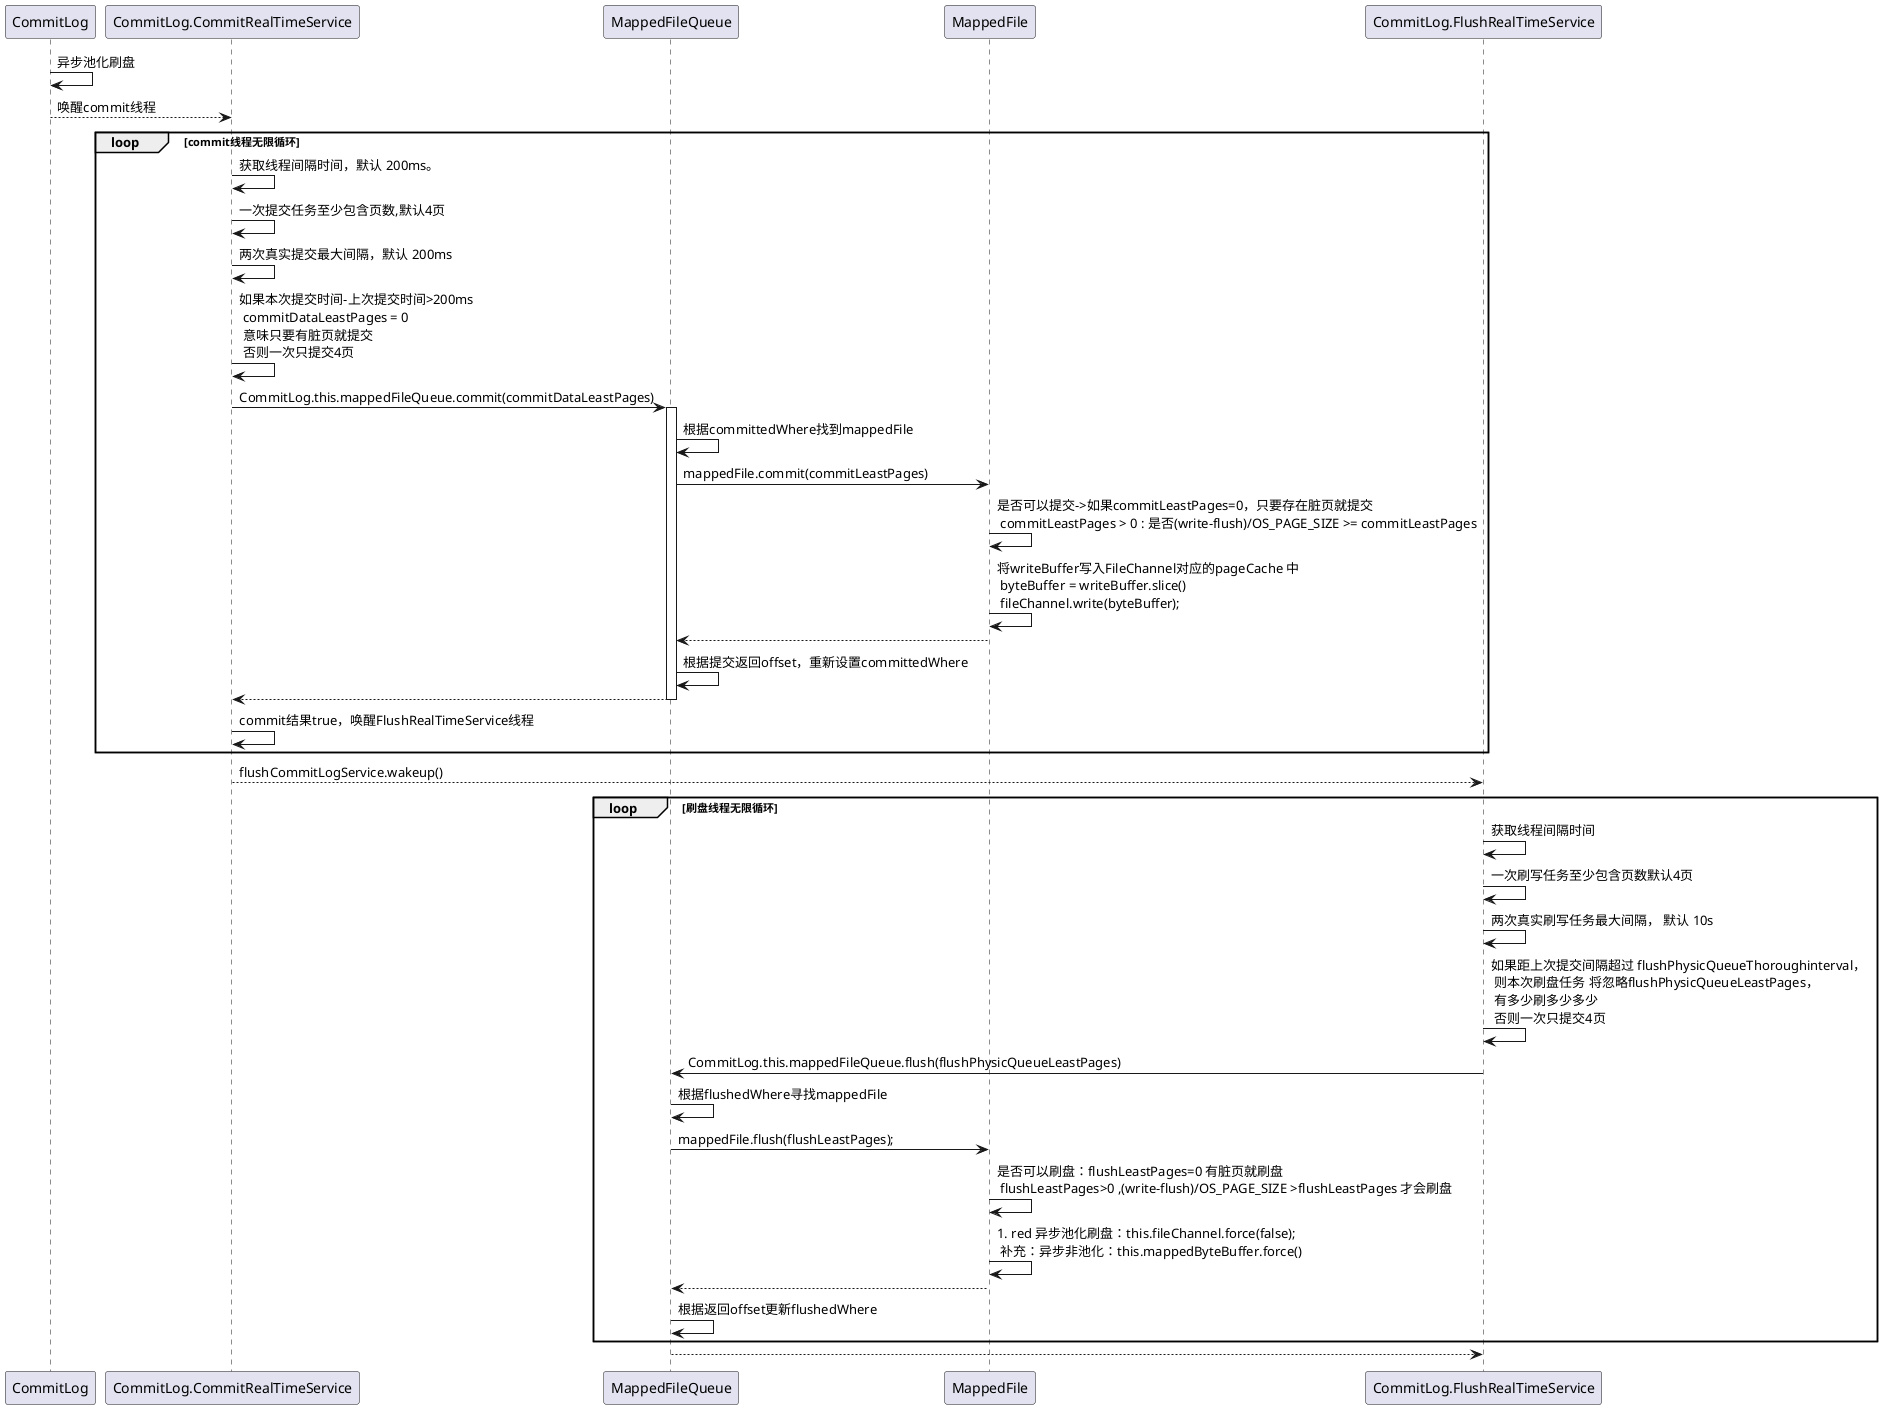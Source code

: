 @startuml
CommitLog -> CommitLog:异步池化刷盘
CommitLog --> CommitLog.CommitRealTimeService : 唤醒commit线程
loop commit线程无限循环
CommitLog.CommitRealTimeService -> CommitLog.CommitRealTimeService:获取线程间隔时间，默认 200ms。
CommitLog.CommitRealTimeService -> CommitLog.CommitRealTimeService:一次提交任务至少包含页数,默认4页
CommitLog.CommitRealTimeService -> CommitLog.CommitRealTimeService:两次真实提交最大间隔，默认 200ms
CommitLog.CommitRealTimeService -> CommitLog.CommitRealTimeService:如果本次提交时间-上次提交时间>200ms \n commitDataLeastPages = 0 \n 意味只要有脏页就提交\n 否则一次只提交4页

CommitLog.CommitRealTimeService -> MappedFileQueue:CommitLog.this.mappedFileQueue.commit(commitDataLeastPages)
activate MappedFileQueue
MappedFileQueue -> MappedFileQueue:根据committedWhere找到mappedFile
MappedFileQueue -> MappedFile:mappedFile.commit(commitLeastPages)
MappedFile -> MappedFile:是否可以提交->如果commitLeastPages=0，只要存在脏页就提交 \n commitLeastPages > 0 : 是否(write-flush)/OS_PAGE_SIZE >= commitLeastPages
MappedFile -> MappedFile:将writeBuffer写入FileChannel对应的pageCache 中 \n byteBuffer = writeBuffer.slice()\n fileChannel.write(byteBuffer);
MappedFile --> MappedFileQueue
MappedFileQueue -> MappedFileQueue:根据提交返回offset，重新设置committedWhere
MappedFileQueue --> CommitLog.CommitRealTimeService
deactivate

CommitLog.CommitRealTimeService -> CommitLog.CommitRealTimeService:commit结果true，唤醒FlushRealTimeService线程

end

CommitLog.CommitRealTimeService --> CommitLog.FlushRealTimeService:flushCommitLogService.wakeup()

loop 刷盘线程无限循环
CommitLog.FlushRealTimeService -> CommitLog.FlushRealTimeService:获取线程间隔时间
CommitLog.FlushRealTimeService -> CommitLog.FlushRealTimeService:一次刷写任务至少包含页数默认4页
CommitLog.FlushRealTimeService -> CommitLog.FlushRealTimeService:两次真实刷写任务最大间隔， 默认 10s
CommitLog.FlushRealTimeService -> CommitLog.FlushRealTimeService:如果距上次提交间隔超过 flushPhysicQueueThoroughinterval，\n 则本次刷盘任务 将忽略flushPhysicQueueLeastPages，\n 有多少刷多少多少\n 否则一次只提交4页
CommitLog.FlushRealTimeService -> MappedFileQueue:CommitLog.this.mappedFileQueue.flush(flushPhysicQueueLeastPages)
MappedFileQueue -> MappedFileQueue:根据flushedWhere寻找mappedFile
MappedFileQueue -> MappedFile:mappedFile.flush(flushLeastPages);
MappedFile -> MappedFile:是否可以刷盘：flushLeastPages=0 有脏页就刷盘 \n flushLeastPages>0 ,(write-flush)/OS_PAGE_SIZE >flushLeastPages 才会刷盘
MappedFile -> MappedFile:#red 异步池化刷盘：this.fileChannel.force(false); \n 补充：异步非池化：this.mappedByteBuffer.force()
MappedFile --> MappedFileQueue
MappedFileQueue -> MappedFileQueue:根据返回offset更新flushedWhere
end
MappedFileQueue --> CommitLog.FlushRealTimeService
@enduml